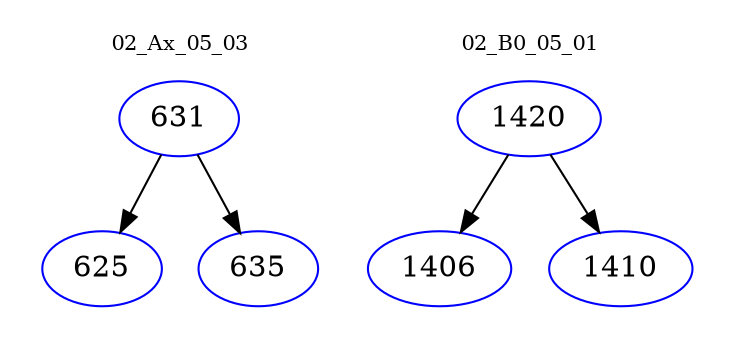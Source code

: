 digraph{
subgraph cluster_0 {
color = white
label = "02_Ax_05_03";
fontsize=10;
T0_631 [label="631", color="blue"]
T0_631 -> T0_625 [color="black"]
T0_625 [label="625", color="blue"]
T0_631 -> T0_635 [color="black"]
T0_635 [label="635", color="blue"]
}
subgraph cluster_1 {
color = white
label = "02_B0_05_01";
fontsize=10;
T1_1420 [label="1420", color="blue"]
T1_1420 -> T1_1406 [color="black"]
T1_1406 [label="1406", color="blue"]
T1_1420 -> T1_1410 [color="black"]
T1_1410 [label="1410", color="blue"]
}
}
